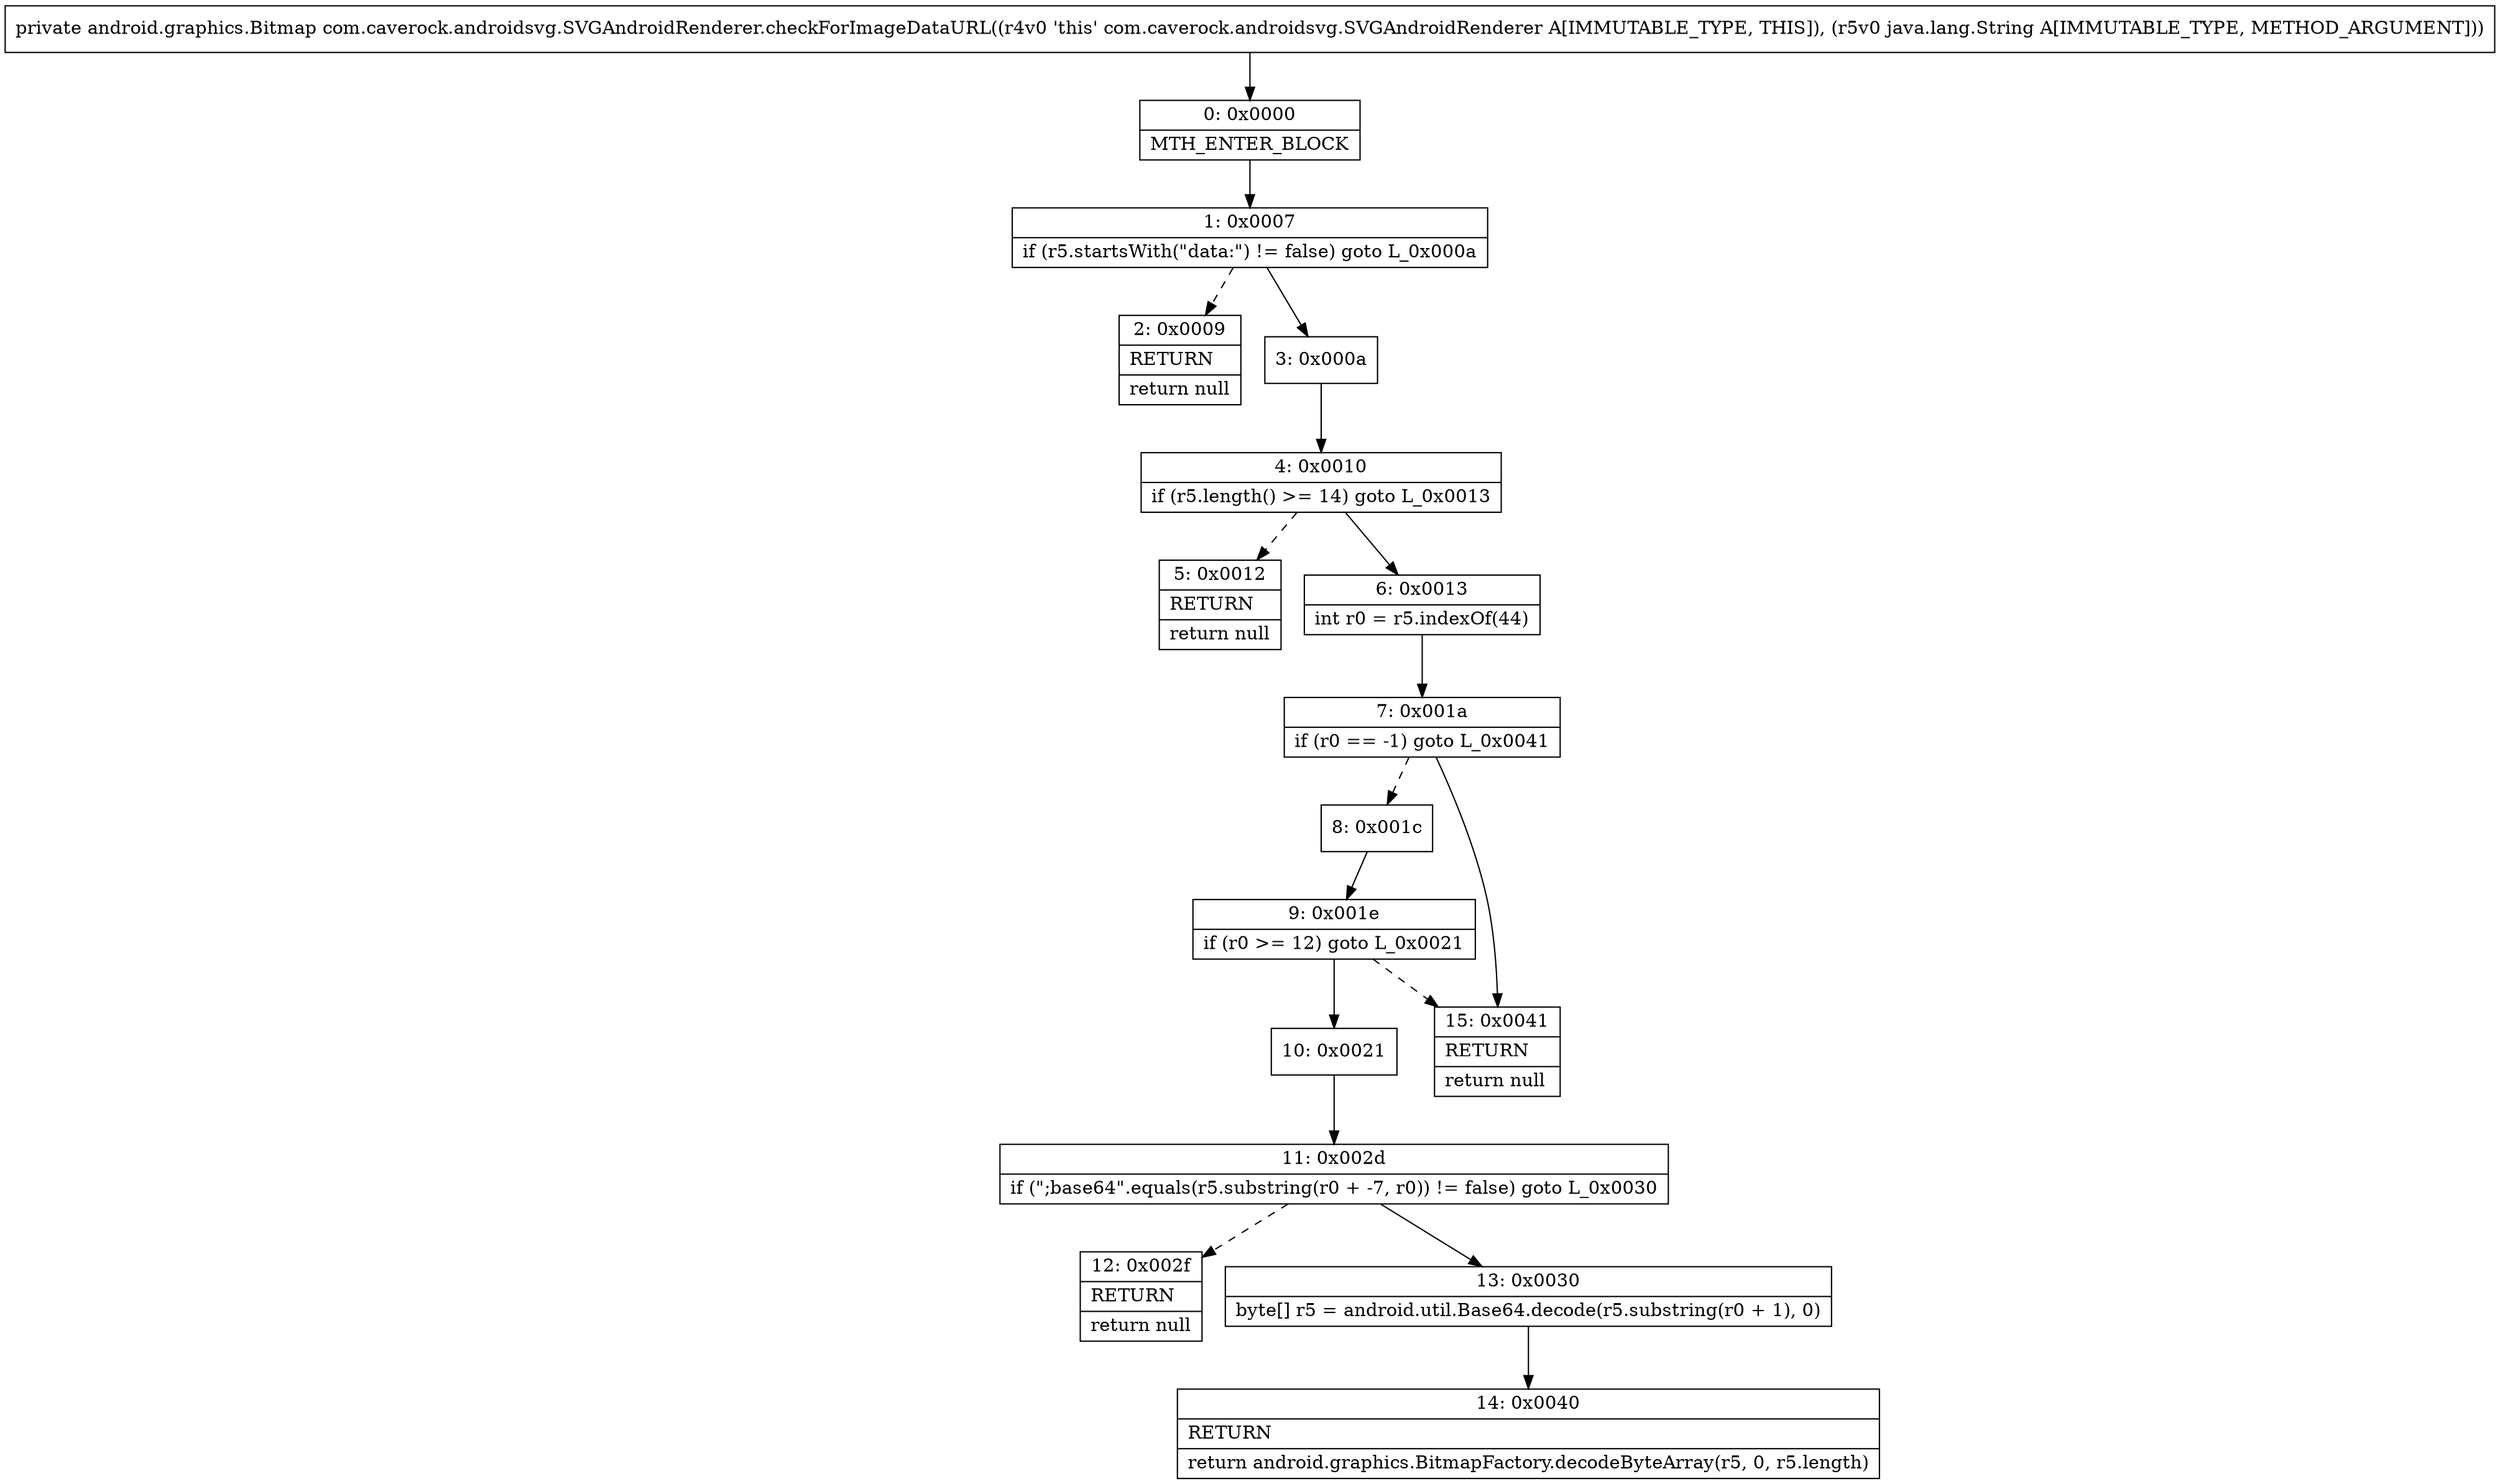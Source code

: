 digraph "CFG forcom.caverock.androidsvg.SVGAndroidRenderer.checkForImageDataURL(Ljava\/lang\/String;)Landroid\/graphics\/Bitmap;" {
Node_0 [shape=record,label="{0\:\ 0x0000|MTH_ENTER_BLOCK\l}"];
Node_1 [shape=record,label="{1\:\ 0x0007|if (r5.startsWith(\"data:\") != false) goto L_0x000a\l}"];
Node_2 [shape=record,label="{2\:\ 0x0009|RETURN\l|return null\l}"];
Node_3 [shape=record,label="{3\:\ 0x000a}"];
Node_4 [shape=record,label="{4\:\ 0x0010|if (r5.length() \>= 14) goto L_0x0013\l}"];
Node_5 [shape=record,label="{5\:\ 0x0012|RETURN\l|return null\l}"];
Node_6 [shape=record,label="{6\:\ 0x0013|int r0 = r5.indexOf(44)\l}"];
Node_7 [shape=record,label="{7\:\ 0x001a|if (r0 == \-1) goto L_0x0041\l}"];
Node_8 [shape=record,label="{8\:\ 0x001c}"];
Node_9 [shape=record,label="{9\:\ 0x001e|if (r0 \>= 12) goto L_0x0021\l}"];
Node_10 [shape=record,label="{10\:\ 0x0021}"];
Node_11 [shape=record,label="{11\:\ 0x002d|if (\";base64\".equals(r5.substring(r0 + \-7, r0)) != false) goto L_0x0030\l}"];
Node_12 [shape=record,label="{12\:\ 0x002f|RETURN\l|return null\l}"];
Node_13 [shape=record,label="{13\:\ 0x0030|byte[] r5 = android.util.Base64.decode(r5.substring(r0 + 1), 0)\l}"];
Node_14 [shape=record,label="{14\:\ 0x0040|RETURN\l|return android.graphics.BitmapFactory.decodeByteArray(r5, 0, r5.length)\l}"];
Node_15 [shape=record,label="{15\:\ 0x0041|RETURN\l|return null\l}"];
MethodNode[shape=record,label="{private android.graphics.Bitmap com.caverock.androidsvg.SVGAndroidRenderer.checkForImageDataURL((r4v0 'this' com.caverock.androidsvg.SVGAndroidRenderer A[IMMUTABLE_TYPE, THIS]), (r5v0 java.lang.String A[IMMUTABLE_TYPE, METHOD_ARGUMENT])) }"];
MethodNode -> Node_0;
Node_0 -> Node_1;
Node_1 -> Node_2[style=dashed];
Node_1 -> Node_3;
Node_3 -> Node_4;
Node_4 -> Node_5[style=dashed];
Node_4 -> Node_6;
Node_6 -> Node_7;
Node_7 -> Node_8[style=dashed];
Node_7 -> Node_15;
Node_8 -> Node_9;
Node_9 -> Node_10;
Node_9 -> Node_15[style=dashed];
Node_10 -> Node_11;
Node_11 -> Node_12[style=dashed];
Node_11 -> Node_13;
Node_13 -> Node_14;
}

